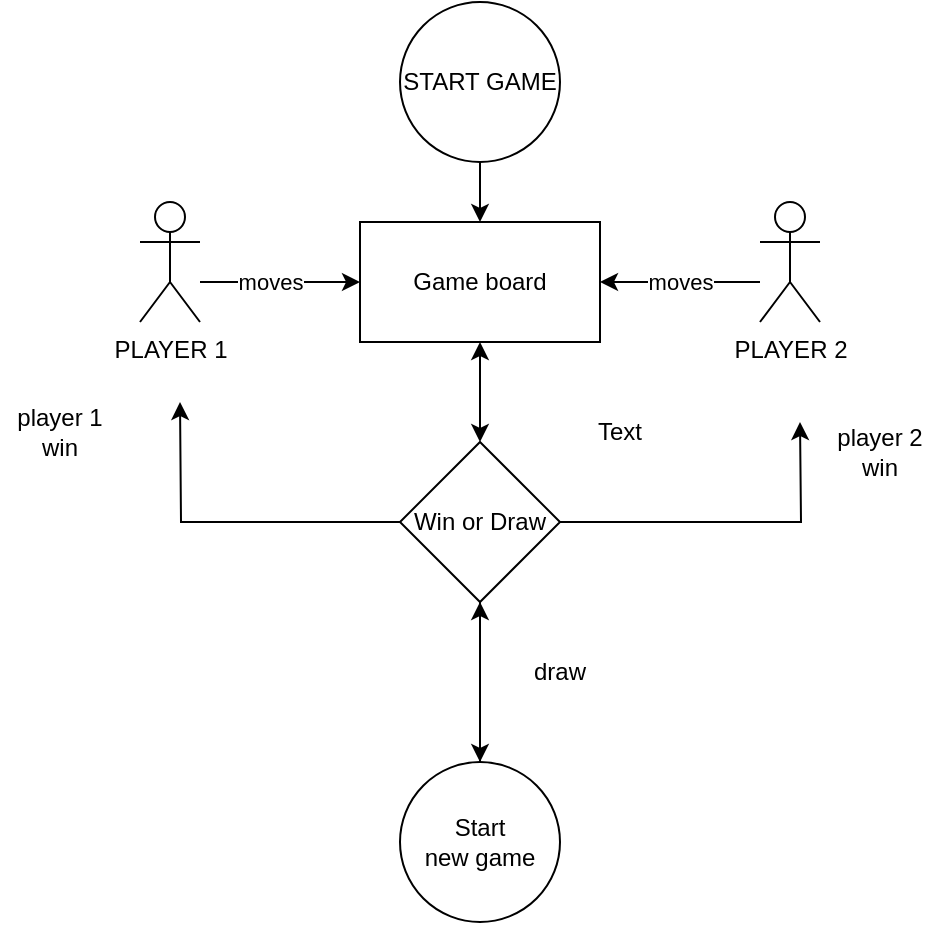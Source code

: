 <mxfile version="17.4.0" type="device"><diagram id="L_nWSX8KXkTvT8K6BHga" name="Page-1"><mxGraphModel dx="868" dy="486" grid="1" gridSize="10" guides="1" tooltips="1" connect="1" arrows="1" fold="1" page="1" pageScale="1" pageWidth="827" pageHeight="1169" math="0" shadow="0"><root><mxCell id="0"/><mxCell id="1" parent="0"/><mxCell id="5hVDqQAhQVZgiiorQQvV-22" style="edgeStyle=orthogonalEdgeStyle;rounded=0;orthogonalLoop=1;jettySize=auto;html=1;exitX=0.5;exitY=1;exitDx=0;exitDy=0;entryX=0.5;entryY=0;entryDx=0;entryDy=0;" edge="1" parent="1" source="AxECQ9Qiu7jGknAggree-1" target="5hVDqQAhQVZgiiorQQvV-5"><mxGeometry relative="1" as="geometry"/></mxCell><mxCell id="AxECQ9Qiu7jGknAggree-1" value="START GAME" style="ellipse;whiteSpace=wrap;html=1;aspect=fixed;" parent="1" vertex="1"><mxGeometry x="300" y="20" width="80" height="80" as="geometry"/></mxCell><mxCell id="5hVDqQAhQVZgiiorQQvV-1" value="PLAYER 1" style="shape=umlActor;verticalLabelPosition=bottom;verticalAlign=top;html=1;outlineConnect=0;" vertex="1" parent="1"><mxGeometry x="170" y="120" width="30" height="60" as="geometry"/></mxCell><mxCell id="5hVDqQAhQVZgiiorQQvV-2" value="PLAYER 2" style="shape=umlActor;verticalLabelPosition=bottom;verticalAlign=top;html=1;outlineConnect=0;" vertex="1" parent="1"><mxGeometry x="480" y="120" width="30" height="60" as="geometry"/></mxCell><mxCell id="5hVDqQAhQVZgiiorQQvV-5" value="Game board" style="rounded=0;whiteSpace=wrap;html=1;" vertex="1" parent="1"><mxGeometry x="280" y="130" width="120" height="60" as="geometry"/></mxCell><mxCell id="5hVDqQAhQVZgiiorQQvV-7" value="moves" style="endArrow=classic;html=1;rounded=0;entryX=0;entryY=0.5;entryDx=0;entryDy=0;" edge="1" parent="1" target="5hVDqQAhQVZgiiorQQvV-5"><mxGeometry relative="1" as="geometry"><mxPoint x="210" y="160" as="sourcePoint"/><mxPoint x="460" y="250" as="targetPoint"/><Array as="points"><mxPoint x="200" y="160"/></Array></mxGeometry></mxCell><mxCell id="5hVDqQAhQVZgiiorQQvV-8" value="moves" style="edgeLabel;resizable=0;html=1;align=center;verticalAlign=middle;" connectable="0" vertex="1" parent="5hVDqQAhQVZgiiorQQvV-7"><mxGeometry relative="1" as="geometry"/></mxCell><mxCell id="5hVDqQAhQVZgiiorQQvV-9" value="" style="endArrow=classic;html=1;rounded=0;entryX=1;entryY=0.5;entryDx=0;entryDy=0;" edge="1" parent="1" target="5hVDqQAhQVZgiiorQQvV-5"><mxGeometry relative="1" as="geometry"><mxPoint x="480" y="160" as="sourcePoint"/><mxPoint x="290" y="250" as="targetPoint"/><Array as="points"><mxPoint x="440" y="160"/></Array></mxGeometry></mxCell><mxCell id="5hVDqQAhQVZgiiorQQvV-10" value="moves" style="edgeLabel;resizable=0;html=1;align=center;verticalAlign=middle;" connectable="0" vertex="1" parent="5hVDqQAhQVZgiiorQQvV-9"><mxGeometry relative="1" as="geometry"/></mxCell><mxCell id="5hVDqQAhQVZgiiorQQvV-14" style="edgeStyle=orthogonalEdgeStyle;rounded=0;orthogonalLoop=1;jettySize=auto;html=1;" edge="1" parent="1" source="5hVDqQAhQVZgiiorQQvV-11"><mxGeometry relative="1" as="geometry"><mxPoint x="190" y="220" as="targetPoint"/></mxGeometry></mxCell><mxCell id="5hVDqQAhQVZgiiorQQvV-15" style="edgeStyle=orthogonalEdgeStyle;rounded=0;orthogonalLoop=1;jettySize=auto;html=1;exitX=1;exitY=0.5;exitDx=0;exitDy=0;" edge="1" parent="1" source="5hVDqQAhQVZgiiorQQvV-11"><mxGeometry relative="1" as="geometry"><mxPoint x="500" y="230" as="targetPoint"/></mxGeometry></mxCell><mxCell id="5hVDqQAhQVZgiiorQQvV-17" style="edgeStyle=orthogonalEdgeStyle;rounded=0;orthogonalLoop=1;jettySize=auto;html=1;exitX=0.5;exitY=1;exitDx=0;exitDy=0;" edge="1" parent="1" source="5hVDqQAhQVZgiiorQQvV-11" target="5hVDqQAhQVZgiiorQQvV-18"><mxGeometry relative="1" as="geometry"><mxPoint x="340" y="380" as="targetPoint"/></mxGeometry></mxCell><mxCell id="5hVDqQAhQVZgiiorQQvV-11" value="Win or Draw" style="rhombus;whiteSpace=wrap;html=1;" vertex="1" parent="1"><mxGeometry x="300" y="240" width="80" height="80" as="geometry"/></mxCell><mxCell id="5hVDqQAhQVZgiiorQQvV-19" style="edgeStyle=orthogonalEdgeStyle;rounded=0;orthogonalLoop=1;jettySize=auto;html=1;exitX=0.5;exitY=0;exitDx=0;exitDy=0;entryX=0.5;entryY=1;entryDx=0;entryDy=0;" edge="1" parent="1" source="5hVDqQAhQVZgiiorQQvV-18" target="5hVDqQAhQVZgiiorQQvV-11"><mxGeometry relative="1" as="geometry"/></mxCell><mxCell id="5hVDqQAhQVZgiiorQQvV-18" value="Start&lt;br&gt;new game" style="ellipse;whiteSpace=wrap;html=1;aspect=fixed;" vertex="1" parent="1"><mxGeometry x="300" y="400" width="80" height="80" as="geometry"/></mxCell><mxCell id="5hVDqQAhQVZgiiorQQvV-20" value="draw" style="text;html=1;strokeColor=none;fillColor=none;align=center;verticalAlign=middle;whiteSpace=wrap;rounded=0;" vertex="1" parent="1"><mxGeometry x="350" y="340" width="60" height="30" as="geometry"/></mxCell><mxCell id="5hVDqQAhQVZgiiorQQvV-28" value="" style="endArrow=classic;startArrow=classic;html=1;rounded=0;exitX=0.5;exitY=0;exitDx=0;exitDy=0;" edge="1" parent="1" source="5hVDqQAhQVZgiiorQQvV-11"><mxGeometry width="50" height="50" relative="1" as="geometry"><mxPoint x="300" y="240" as="sourcePoint"/><mxPoint x="340" y="190" as="targetPoint"/></mxGeometry></mxCell><mxCell id="5hVDqQAhQVZgiiorQQvV-29" value="player 2 win" style="text;html=1;strokeColor=none;fillColor=none;align=center;verticalAlign=middle;whiteSpace=wrap;rounded=0;" vertex="1" parent="1"><mxGeometry x="510" y="230" width="60" height="30" as="geometry"/></mxCell><mxCell id="5hVDqQAhQVZgiiorQQvV-30" value="Text" style="text;html=1;strokeColor=none;fillColor=none;align=center;verticalAlign=middle;whiteSpace=wrap;rounded=0;" vertex="1" parent="1"><mxGeometry x="380" y="220" width="60" height="30" as="geometry"/></mxCell><mxCell id="5hVDqQAhQVZgiiorQQvV-31" value="player 1 win" style="text;html=1;strokeColor=none;fillColor=none;align=center;verticalAlign=middle;whiteSpace=wrap;rounded=0;" vertex="1" parent="1"><mxGeometry x="100" y="220" width="60" height="30" as="geometry"/></mxCell></root></mxGraphModel></diagram></mxfile>